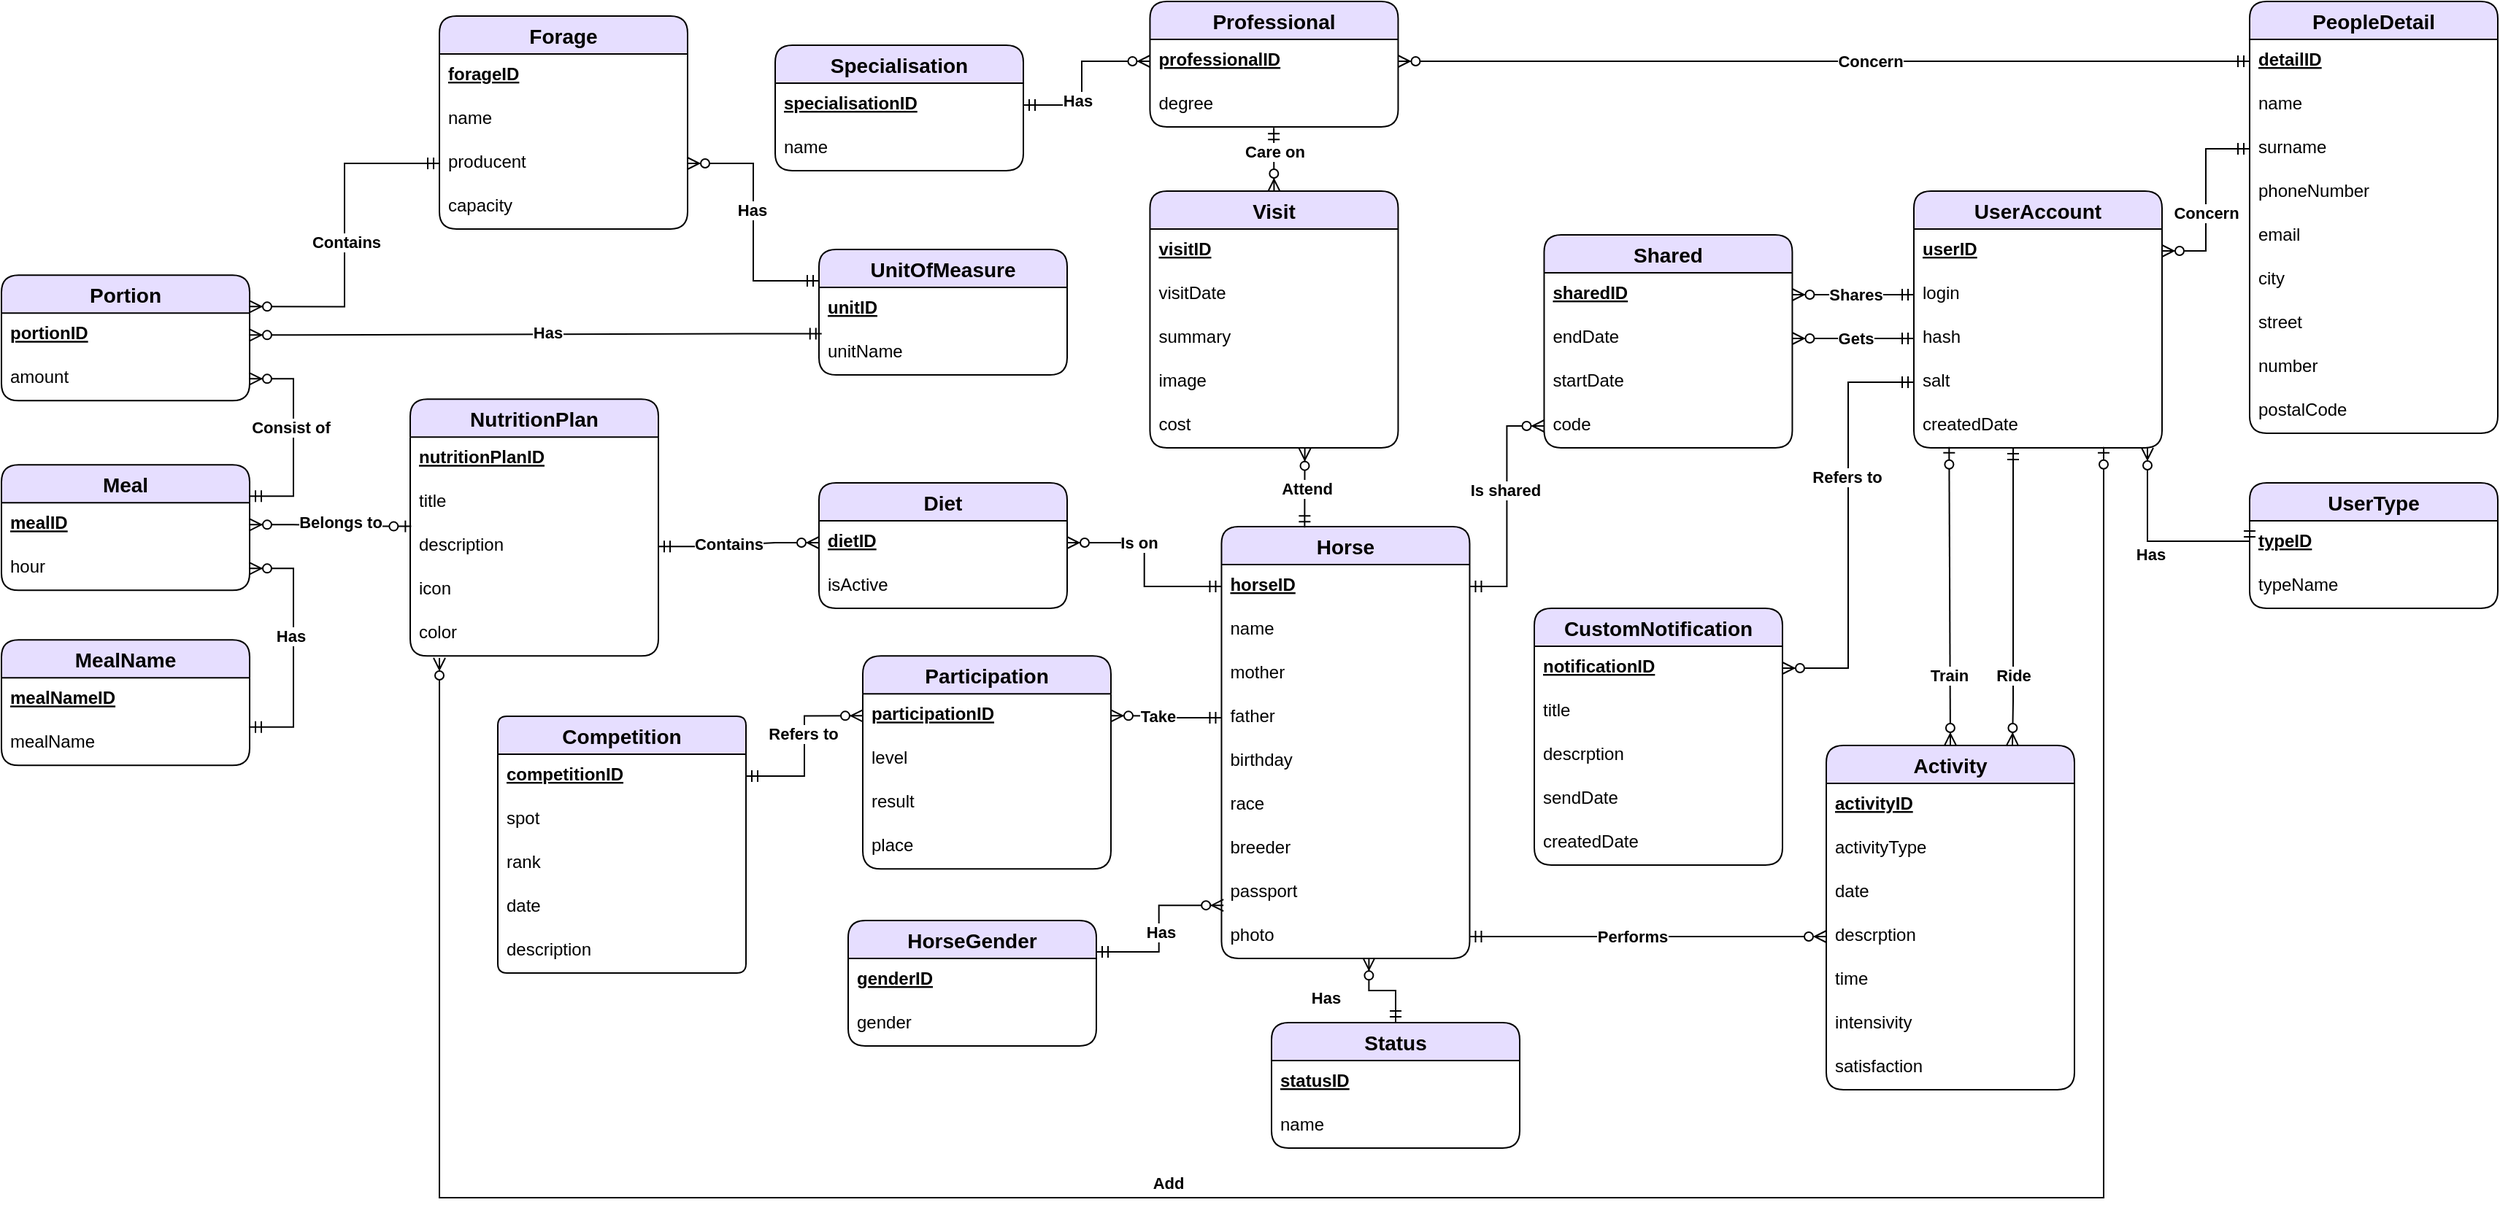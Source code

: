 <mxfile version="20.8.10" type="device"><diagram id="C5RBs43oDa-KdzZeNtuy" name="Page-1"><mxGraphModel dx="2554" dy="1010" grid="1" gridSize="10" guides="1" tooltips="1" connect="1" arrows="1" fold="1" page="1" pageScale="1" pageWidth="827" pageHeight="1169" math="0" shadow="0"><root><mxCell id="WIyWlLk6GJQsqaUBKTNV-0"/><mxCell id="WIyWlLk6GJQsqaUBKTNV-1" parent="WIyWlLk6GJQsqaUBKTNV-0"/><mxCell id="zDGwmxYphDSbmNR07ebY-3" value="Forage" style="swimlane;fontStyle=1;childLayout=stackLayout;horizontal=1;startSize=26;horizontalStack=0;resizeParent=1;resizeParentMax=0;resizeLast=0;collapsible=1;marginBottom=0;align=center;fontSize=14;rounded=1;shadow=0;fillColor=#E6DEFF;swimlaneFillColor=#FFFFFF;" parent="WIyWlLk6GJQsqaUBKTNV-1" vertex="1"><mxGeometry x="-250" y="30" width="170" height="146" as="geometry"/></mxCell><mxCell id="zDGwmxYphDSbmNR07ebY-4" value="forageID" style="text;strokeColor=none;fillColor=none;spacingLeft=4;spacingRight=4;overflow=hidden;rotatable=0;points=[[0,0.5],[1,0.5]];portConstraint=eastwest;fontSize=12;fontStyle=5" parent="zDGwmxYphDSbmNR07ebY-3" vertex="1"><mxGeometry y="26" width="170" height="30" as="geometry"/></mxCell><mxCell id="zDGwmxYphDSbmNR07ebY-5" value="name" style="text;strokeColor=none;fillColor=none;spacingLeft=4;spacingRight=4;overflow=hidden;rotatable=0;points=[[0,0.5],[1,0.5]];portConstraint=eastwest;fontSize=12;" parent="zDGwmxYphDSbmNR07ebY-3" vertex="1"><mxGeometry y="56" width="170" height="30" as="geometry"/></mxCell><mxCell id="zDGwmxYphDSbmNR07ebY-8" value="producent" style="text;strokeColor=none;fillColor=none;spacingLeft=4;spacingRight=4;overflow=hidden;rotatable=0;points=[[0,0.5],[1,0.5]];portConstraint=eastwest;fontSize=12;" parent="zDGwmxYphDSbmNR07ebY-3" vertex="1"><mxGeometry y="86" width="170" height="30" as="geometry"/></mxCell><mxCell id="zDGwmxYphDSbmNR07ebY-6" value="capacity" style="text;strokeColor=none;fillColor=none;spacingLeft=4;spacingRight=4;overflow=hidden;rotatable=0;points=[[0,0.5],[1,0.5]];portConstraint=eastwest;fontSize=12;" parent="zDGwmxYphDSbmNR07ebY-3" vertex="1"><mxGeometry y="116" width="170" height="30" as="geometry"/></mxCell><mxCell id="zDGwmxYphDSbmNR07ebY-9" value="UnitOfMeasure" style="swimlane;fontStyle=1;childLayout=stackLayout;horizontal=1;startSize=26;horizontalStack=0;resizeParent=1;resizeParentMax=0;resizeLast=0;collapsible=1;marginBottom=0;align=center;fontSize=14;rounded=1;shadow=0;fillColor=#E6DEFF;swimlaneFillColor=#FFFFFF;" parent="WIyWlLk6GJQsqaUBKTNV-1" vertex="1"><mxGeometry x="10" y="190" width="170" height="86" as="geometry"/></mxCell><mxCell id="zDGwmxYphDSbmNR07ebY-10" value="unitID" style="text;strokeColor=none;fillColor=none;spacingLeft=4;spacingRight=4;overflow=hidden;rotatable=0;points=[[0,0.5],[1,0.5]];portConstraint=eastwest;fontSize=12;fontStyle=5" parent="zDGwmxYphDSbmNR07ebY-9" vertex="1"><mxGeometry y="26" width="170" height="30" as="geometry"/></mxCell><mxCell id="zDGwmxYphDSbmNR07ebY-11" value="unitName" style="text;strokeColor=none;fillColor=none;spacingLeft=4;spacingRight=4;overflow=hidden;rotatable=0;points=[[0,0.5],[1,0.5]];portConstraint=eastwest;fontSize=12;" parent="zDGwmxYphDSbmNR07ebY-9" vertex="1"><mxGeometry y="56" width="170" height="30" as="geometry"/></mxCell><mxCell id="zDGwmxYphDSbmNR07ebY-15" value="Visit" style="swimlane;fontStyle=1;childLayout=stackLayout;horizontal=1;startSize=26;horizontalStack=0;resizeParent=1;resizeParentMax=0;resizeLast=0;collapsible=1;marginBottom=0;align=center;fontSize=14;rounded=1;shadow=0;fillColor=#E6DEFF;swimlaneFillColor=#FFFFFF;" parent="WIyWlLk6GJQsqaUBKTNV-1" vertex="1"><mxGeometry x="236.73" y="150.0" width="170" height="176" as="geometry"/></mxCell><mxCell id="zDGwmxYphDSbmNR07ebY-16" value="visitID" style="text;strokeColor=none;fillColor=none;spacingLeft=4;spacingRight=4;overflow=hidden;rotatable=0;points=[[0,0.5],[1,0.5]];portConstraint=eastwest;fontSize=12;fontStyle=5" parent="zDGwmxYphDSbmNR07ebY-15" vertex="1"><mxGeometry y="26" width="170" height="30" as="geometry"/></mxCell><mxCell id="zDGwmxYphDSbmNR07ebY-17" value="visitDate" style="text;strokeColor=none;fillColor=none;spacingLeft=4;spacingRight=4;overflow=hidden;rotatable=0;points=[[0,0.5],[1,0.5]];portConstraint=eastwest;fontSize=12;" parent="zDGwmxYphDSbmNR07ebY-15" vertex="1"><mxGeometry y="56" width="170" height="30" as="geometry"/></mxCell><mxCell id="zDGwmxYphDSbmNR07ebY-18" value="summary" style="text;strokeColor=none;fillColor=none;spacingLeft=4;spacingRight=4;overflow=hidden;rotatable=0;points=[[0,0.5],[1,0.5]];portConstraint=eastwest;fontSize=12;" parent="zDGwmxYphDSbmNR07ebY-15" vertex="1"><mxGeometry y="86" width="170" height="30" as="geometry"/></mxCell><mxCell id="zDGwmxYphDSbmNR07ebY-19" value="image" style="text;strokeColor=none;fillColor=none;spacingLeft=4;spacingRight=4;overflow=hidden;rotatable=0;points=[[0,0.5],[1,0.5]];portConstraint=eastwest;fontSize=12;" parent="zDGwmxYphDSbmNR07ebY-15" vertex="1"><mxGeometry y="116" width="170" height="30" as="geometry"/></mxCell><mxCell id="zDGwmxYphDSbmNR07ebY-20" value="cost" style="text;strokeColor=none;fillColor=none;spacingLeft=4;spacingRight=4;overflow=hidden;rotatable=0;points=[[0,0.5],[1,0.5]];portConstraint=eastwest;fontSize=12;" parent="zDGwmxYphDSbmNR07ebY-15" vertex="1"><mxGeometry y="146" width="170" height="30" as="geometry"/></mxCell><mxCell id="zDGwmxYphDSbmNR07ebY-21" value="Professional" style="swimlane;fontStyle=1;childLayout=stackLayout;horizontal=1;startSize=26;horizontalStack=0;resizeParent=1;resizeParentMax=0;resizeLast=0;collapsible=1;marginBottom=0;align=center;fontSize=14;rounded=1;shadow=0;fillColor=#E6DEFF;swimlaneFillColor=#FFFFFF;" parent="WIyWlLk6GJQsqaUBKTNV-1" vertex="1"><mxGeometry x="236.73" y="20" width="170" height="86" as="geometry"/></mxCell><mxCell id="zDGwmxYphDSbmNR07ebY-22" value="professionalID" style="text;strokeColor=none;fillColor=none;spacingLeft=4;spacingRight=4;overflow=hidden;rotatable=0;points=[[0,0.5],[1,0.5]];portConstraint=eastwest;fontSize=12;fontStyle=5" parent="zDGwmxYphDSbmNR07ebY-21" vertex="1"><mxGeometry y="26" width="170" height="30" as="geometry"/></mxCell><mxCell id="zDGwmxYphDSbmNR07ebY-23" value="degree" style="text;strokeColor=none;fillColor=none;spacingLeft=4;spacingRight=4;overflow=hidden;rotatable=0;points=[[0,0.5],[1,0.5]];portConstraint=eastwest;fontSize=12;" parent="zDGwmxYphDSbmNR07ebY-21" vertex="1"><mxGeometry y="56" width="170" height="30" as="geometry"/></mxCell><mxCell id="zDGwmxYphDSbmNR07ebY-27" value="Specialisation" style="swimlane;fontStyle=1;childLayout=stackLayout;horizontal=1;startSize=26;horizontalStack=0;resizeParent=1;resizeParentMax=0;resizeLast=0;collapsible=1;marginBottom=0;align=center;fontSize=14;rounded=1;shadow=0;fillColor=#E6DEFF;swimlaneFillColor=#FFFFFF;" parent="WIyWlLk6GJQsqaUBKTNV-1" vertex="1"><mxGeometry x="-20" y="50" width="170" height="86" as="geometry"/></mxCell><mxCell id="zDGwmxYphDSbmNR07ebY-28" value="specialisationID" style="text;strokeColor=none;fillColor=none;spacingLeft=4;spacingRight=4;overflow=hidden;rotatable=0;points=[[0,0.5],[1,0.5]];portConstraint=eastwest;fontSize=12;fontStyle=5" parent="zDGwmxYphDSbmNR07ebY-27" vertex="1"><mxGeometry y="26" width="170" height="30" as="geometry"/></mxCell><mxCell id="zDGwmxYphDSbmNR07ebY-29" value="name" style="text;strokeColor=none;fillColor=none;spacingLeft=4;spacingRight=4;overflow=hidden;rotatable=0;points=[[0,0.5],[1,0.5]];portConstraint=eastwest;fontSize=12;" parent="zDGwmxYphDSbmNR07ebY-27" vertex="1"><mxGeometry y="56" width="170" height="30" as="geometry"/></mxCell><mxCell id="zDGwmxYphDSbmNR07ebY-30" value="Shared" style="swimlane;fontStyle=1;childLayout=stackLayout;horizontal=1;startSize=26;horizontalStack=0;resizeParent=1;resizeParentMax=0;resizeLast=0;collapsible=1;marginBottom=0;align=center;fontSize=14;rounded=1;shadow=0;fillColor=#E6DEFF;swimlaneFillColor=#FFFFFF;" parent="WIyWlLk6GJQsqaUBKTNV-1" vertex="1"><mxGeometry x="506.73" y="180" width="170" height="146" as="geometry"/></mxCell><mxCell id="zDGwmxYphDSbmNR07ebY-31" value="sharedID" style="text;strokeColor=none;fillColor=none;spacingLeft=4;spacingRight=4;overflow=hidden;rotatable=0;points=[[0,0.5],[1,0.5]];portConstraint=eastwest;fontSize=12;fontStyle=5" parent="zDGwmxYphDSbmNR07ebY-30" vertex="1"><mxGeometry y="26" width="170" height="30" as="geometry"/></mxCell><mxCell id="zDGwmxYphDSbmNR07ebY-32" value="endDate" style="text;strokeColor=none;fillColor=none;spacingLeft=4;spacingRight=4;overflow=hidden;rotatable=0;points=[[0,0.5],[1,0.5]];portConstraint=eastwest;fontSize=12;" parent="zDGwmxYphDSbmNR07ebY-30" vertex="1"><mxGeometry y="56" width="170" height="30" as="geometry"/></mxCell><mxCell id="zDGwmxYphDSbmNR07ebY-33" value="startDate" style="text;strokeColor=none;fillColor=none;spacingLeft=4;spacingRight=4;overflow=hidden;rotatable=0;points=[[0,0.5],[1,0.5]];portConstraint=eastwest;fontSize=12;" parent="zDGwmxYphDSbmNR07ebY-30" vertex="1"><mxGeometry y="86" width="170" height="30" as="geometry"/></mxCell><mxCell id="zDGwmxYphDSbmNR07ebY-34" value="code" style="text;strokeColor=none;fillColor=none;spacingLeft=4;spacingRight=4;overflow=hidden;rotatable=0;points=[[0,0.5],[1,0.5]];portConstraint=eastwest;fontSize=12;" parent="zDGwmxYphDSbmNR07ebY-30" vertex="1"><mxGeometry y="116" width="170" height="30" as="geometry"/></mxCell><mxCell id="zDGwmxYphDSbmNR07ebY-36" value="PeopleDetail" style="swimlane;fontStyle=1;childLayout=stackLayout;horizontal=1;startSize=26;horizontalStack=0;resizeParent=1;resizeParentMax=0;resizeLast=0;collapsible=1;marginBottom=0;align=center;fontSize=14;rounded=1;shadow=0;fillColor=#E6DEFF;swimlaneFillColor=#FFFFFF;" parent="WIyWlLk6GJQsqaUBKTNV-1" vertex="1"><mxGeometry x="990.0" y="20" width="170" height="296" as="geometry"/></mxCell><mxCell id="zDGwmxYphDSbmNR07ebY-37" value="detailID" style="text;strokeColor=none;fillColor=none;spacingLeft=4;spacingRight=4;overflow=hidden;rotatable=0;points=[[0,0.5],[1,0.5]];portConstraint=eastwest;fontSize=12;fontStyle=5" parent="zDGwmxYphDSbmNR07ebY-36" vertex="1"><mxGeometry y="26" width="170" height="30" as="geometry"/></mxCell><mxCell id="zDGwmxYphDSbmNR07ebY-38" value="name" style="text;strokeColor=none;fillColor=none;spacingLeft=4;spacingRight=4;overflow=hidden;rotatable=0;points=[[0,0.5],[1,0.5]];portConstraint=eastwest;fontSize=12;" parent="zDGwmxYphDSbmNR07ebY-36" vertex="1"><mxGeometry y="56" width="170" height="30" as="geometry"/></mxCell><mxCell id="zDGwmxYphDSbmNR07ebY-39" value="surname" style="text;strokeColor=none;fillColor=none;spacingLeft=4;spacingRight=4;overflow=hidden;rotatable=0;points=[[0,0.5],[1,0.5]];portConstraint=eastwest;fontSize=12;" parent="zDGwmxYphDSbmNR07ebY-36" vertex="1"><mxGeometry y="86" width="170" height="30" as="geometry"/></mxCell><mxCell id="zDGwmxYphDSbmNR07ebY-40" value="phoneNumber" style="text;strokeColor=none;fillColor=none;spacingLeft=4;spacingRight=4;overflow=hidden;rotatable=0;points=[[0,0.5],[1,0.5]];portConstraint=eastwest;fontSize=12;" parent="zDGwmxYphDSbmNR07ebY-36" vertex="1"><mxGeometry y="116" width="170" height="30" as="geometry"/></mxCell><mxCell id="zDGwmxYphDSbmNR07ebY-42" value="email" style="text;strokeColor=none;fillColor=none;spacingLeft=4;spacingRight=4;overflow=hidden;rotatable=0;points=[[0,0.5],[1,0.5]];portConstraint=eastwest;fontSize=12;" parent="zDGwmxYphDSbmNR07ebY-36" vertex="1"><mxGeometry y="146" width="170" height="30" as="geometry"/></mxCell><mxCell id="zDGwmxYphDSbmNR07ebY-43" value="city" style="text;strokeColor=none;fillColor=none;spacingLeft=4;spacingRight=4;overflow=hidden;rotatable=0;points=[[0,0.5],[1,0.5]];portConstraint=eastwest;fontSize=12;" parent="zDGwmxYphDSbmNR07ebY-36" vertex="1"><mxGeometry y="176" width="170" height="30" as="geometry"/></mxCell><mxCell id="zDGwmxYphDSbmNR07ebY-41" value="street" style="text;strokeColor=none;fillColor=none;spacingLeft=4;spacingRight=4;overflow=hidden;rotatable=0;points=[[0,0.5],[1,0.5]];portConstraint=eastwest;fontSize=12;" parent="zDGwmxYphDSbmNR07ebY-36" vertex="1"><mxGeometry y="206" width="170" height="30" as="geometry"/></mxCell><mxCell id="zDGwmxYphDSbmNR07ebY-44" value="number" style="text;strokeColor=none;fillColor=none;spacingLeft=4;spacingRight=4;overflow=hidden;rotatable=0;points=[[0,0.5],[1,0.5]];portConstraint=eastwest;fontSize=12;" parent="zDGwmxYphDSbmNR07ebY-36" vertex="1"><mxGeometry y="236" width="170" height="30" as="geometry"/></mxCell><mxCell id="zDGwmxYphDSbmNR07ebY-45" value="postalCode" style="text;strokeColor=none;fillColor=none;spacingLeft=4;spacingRight=4;overflow=hidden;rotatable=0;points=[[0,0.5],[1,0.5]];portConstraint=eastwest;fontSize=12;" parent="zDGwmxYphDSbmNR07ebY-36" vertex="1"><mxGeometry y="266" width="170" height="30" as="geometry"/></mxCell><mxCell id="zDGwmxYphDSbmNR07ebY-46" value="UserType" style="swimlane;fontStyle=1;childLayout=stackLayout;horizontal=1;startSize=26;horizontalStack=0;resizeParent=1;resizeParentMax=0;resizeLast=0;collapsible=1;marginBottom=0;align=center;fontSize=14;rounded=1;shadow=0;fillColor=#E6DEFF;swimlaneFillColor=#FFFFFF;" parent="WIyWlLk6GJQsqaUBKTNV-1" vertex="1"><mxGeometry x="990.0" y="350" width="170" height="86" as="geometry"/></mxCell><mxCell id="zDGwmxYphDSbmNR07ebY-47" value="typeID" style="text;strokeColor=none;fillColor=none;spacingLeft=4;spacingRight=4;overflow=hidden;rotatable=0;points=[[0,0.5],[1,0.5]];portConstraint=eastwest;fontSize=12;fontStyle=5" parent="zDGwmxYphDSbmNR07ebY-46" vertex="1"><mxGeometry y="26" width="170" height="30" as="geometry"/></mxCell><mxCell id="zDGwmxYphDSbmNR07ebY-48" value="typeName" style="text;strokeColor=none;fillColor=none;spacingLeft=4;spacingRight=4;overflow=hidden;rotatable=0;points=[[0,0.5],[1,0.5]];portConstraint=eastwest;fontSize=12;" parent="zDGwmxYphDSbmNR07ebY-46" vertex="1"><mxGeometry y="56" width="170" height="30" as="geometry"/></mxCell><mxCell id="zDGwmxYphDSbmNR07ebY-49" value="UserAccount" style="swimlane;fontStyle=1;childLayout=stackLayout;horizontal=1;startSize=26;horizontalStack=0;resizeParent=1;resizeParentMax=0;resizeLast=0;collapsible=1;marginBottom=0;align=center;fontSize=14;rounded=1;shadow=0;fillColor=#E6DEFF;swimlaneFillColor=#FFFFFF;" parent="WIyWlLk6GJQsqaUBKTNV-1" vertex="1"><mxGeometry x="760.0" y="150" width="170" height="176" as="geometry"/></mxCell><mxCell id="zDGwmxYphDSbmNR07ebY-50" value="userID" style="text;strokeColor=none;fillColor=none;spacingLeft=4;spacingRight=4;overflow=hidden;rotatable=0;points=[[0,0.5],[1,0.5]];portConstraint=eastwest;fontSize=12;fontStyle=5" parent="zDGwmxYphDSbmNR07ebY-49" vertex="1"><mxGeometry y="26" width="170" height="30" as="geometry"/></mxCell><mxCell id="zDGwmxYphDSbmNR07ebY-51" value="login" style="text;strokeColor=none;fillColor=none;spacingLeft=4;spacingRight=4;overflow=hidden;rotatable=0;points=[[0,0.5],[1,0.5]];portConstraint=eastwest;fontSize=12;" parent="zDGwmxYphDSbmNR07ebY-49" vertex="1"><mxGeometry y="56" width="170" height="30" as="geometry"/></mxCell><mxCell id="zDGwmxYphDSbmNR07ebY-52" value="hash" style="text;strokeColor=none;fillColor=none;spacingLeft=4;spacingRight=4;overflow=hidden;rotatable=0;points=[[0,0.5],[1,0.5]];portConstraint=eastwest;fontSize=12;" parent="zDGwmxYphDSbmNR07ebY-49" vertex="1"><mxGeometry y="86" width="170" height="30" as="geometry"/></mxCell><mxCell id="zDGwmxYphDSbmNR07ebY-53" value="salt" style="text;strokeColor=none;fillColor=none;spacingLeft=4;spacingRight=4;overflow=hidden;rotatable=0;points=[[0,0.5],[1,0.5]];portConstraint=eastwest;fontSize=12;" parent="zDGwmxYphDSbmNR07ebY-49" vertex="1"><mxGeometry y="116" width="170" height="30" as="geometry"/></mxCell><mxCell id="zDGwmxYphDSbmNR07ebY-54" value="createdDate" style="text;strokeColor=none;fillColor=none;spacingLeft=4;spacingRight=4;overflow=hidden;rotatable=0;points=[[0,0.5],[1,0.5]];portConstraint=eastwest;fontSize=12;" parent="zDGwmxYphDSbmNR07ebY-49" vertex="1"><mxGeometry y="146" width="170" height="30" as="geometry"/></mxCell><mxCell id="zDGwmxYphDSbmNR07ebY-55" value="Horse" style="swimlane;fontStyle=1;childLayout=stackLayout;horizontal=1;startSize=26;horizontalStack=0;resizeParent=1;resizeParentMax=0;resizeLast=0;collapsible=1;marginBottom=0;align=center;fontSize=14;rounded=1;shadow=0;fillColor=#E6DEFF;swimlaneFillColor=#FFFFFF;" parent="WIyWlLk6GJQsqaUBKTNV-1" vertex="1"><mxGeometry x="285.73" y="380" width="170" height="296" as="geometry"/></mxCell><mxCell id="zDGwmxYphDSbmNR07ebY-56" value="horseID" style="text;strokeColor=none;fillColor=none;spacingLeft=4;spacingRight=4;overflow=hidden;rotatable=0;points=[[0,0.5],[1,0.5]];portConstraint=eastwest;fontSize=12;fontStyle=5" parent="zDGwmxYphDSbmNR07ebY-55" vertex="1"><mxGeometry y="26" width="170" height="30" as="geometry"/></mxCell><mxCell id="zDGwmxYphDSbmNR07ebY-57" value="name" style="text;strokeColor=none;fillColor=none;spacingLeft=4;spacingRight=4;overflow=hidden;rotatable=0;points=[[0,0.5],[1,0.5]];portConstraint=eastwest;fontSize=12;" parent="zDGwmxYphDSbmNR07ebY-55" vertex="1"><mxGeometry y="56" width="170" height="30" as="geometry"/></mxCell><mxCell id="zDGwmxYphDSbmNR07ebY-58" value="mother" style="text;strokeColor=none;fillColor=none;spacingLeft=4;spacingRight=4;overflow=hidden;rotatable=0;points=[[0,0.5],[1,0.5]];portConstraint=eastwest;fontSize=12;" parent="zDGwmxYphDSbmNR07ebY-55" vertex="1"><mxGeometry y="86" width="170" height="30" as="geometry"/></mxCell><mxCell id="zDGwmxYphDSbmNR07ebY-59" value="father" style="text;strokeColor=none;fillColor=none;spacingLeft=4;spacingRight=4;overflow=hidden;rotatable=0;points=[[0,0.5],[1,0.5]];portConstraint=eastwest;fontSize=12;" parent="zDGwmxYphDSbmNR07ebY-55" vertex="1"><mxGeometry y="116" width="170" height="30" as="geometry"/></mxCell><mxCell id="zDGwmxYphDSbmNR07ebY-60" value="birthday" style="text;strokeColor=none;fillColor=none;spacingLeft=4;spacingRight=4;overflow=hidden;rotatable=0;points=[[0,0.5],[1,0.5]];portConstraint=eastwest;fontSize=12;" parent="zDGwmxYphDSbmNR07ebY-55" vertex="1"><mxGeometry y="146" width="170" height="30" as="geometry"/></mxCell><mxCell id="zDGwmxYphDSbmNR07ebY-61" value="race" style="text;strokeColor=none;fillColor=none;spacingLeft=4;spacingRight=4;overflow=hidden;rotatable=0;points=[[0,0.5],[1,0.5]];portConstraint=eastwest;fontSize=12;" parent="zDGwmxYphDSbmNR07ebY-55" vertex="1"><mxGeometry y="176" width="170" height="30" as="geometry"/></mxCell><mxCell id="zDGwmxYphDSbmNR07ebY-63" value="breeder" style="text;strokeColor=none;fillColor=none;spacingLeft=4;spacingRight=4;overflow=hidden;rotatable=0;points=[[0,0.5],[1,0.5]];portConstraint=eastwest;fontSize=12;" parent="zDGwmxYphDSbmNR07ebY-55" vertex="1"><mxGeometry y="206" width="170" height="30" as="geometry"/></mxCell><mxCell id="zDGwmxYphDSbmNR07ebY-62" value="passport" style="text;strokeColor=none;fillColor=none;spacingLeft=4;spacingRight=4;overflow=hidden;rotatable=0;points=[[0,0.5],[1,0.5]];portConstraint=eastwest;fontSize=12;" parent="zDGwmxYphDSbmNR07ebY-55" vertex="1"><mxGeometry y="236" width="170" height="30" as="geometry"/></mxCell><mxCell id="zDGwmxYphDSbmNR07ebY-64" value="photo" style="text;strokeColor=none;fillColor=none;spacingLeft=4;spacingRight=4;overflow=hidden;rotatable=0;points=[[0,0.5],[1,0.5]];portConstraint=eastwest;fontSize=12;" parent="zDGwmxYphDSbmNR07ebY-55" vertex="1"><mxGeometry y="266" width="170" height="30" as="geometry"/></mxCell><mxCell id="zDGwmxYphDSbmNR07ebY-65" value="Activity" style="swimlane;fontStyle=1;childLayout=stackLayout;horizontal=1;startSize=26;horizontalStack=0;resizeParent=1;resizeParentMax=0;resizeLast=0;collapsible=1;marginBottom=0;align=center;fontSize=14;rounded=1;shadow=0;fillColor=#E6DEFF;swimlaneFillColor=#FFFFFF;" parent="WIyWlLk6GJQsqaUBKTNV-1" vertex="1"><mxGeometry x="700.0" y="530" width="170" height="236" as="geometry"/></mxCell><mxCell id="zDGwmxYphDSbmNR07ebY-66" value="activityID" style="text;strokeColor=none;fillColor=none;spacingLeft=4;spacingRight=4;overflow=hidden;rotatable=0;points=[[0,0.5],[1,0.5]];portConstraint=eastwest;fontSize=12;fontStyle=5" parent="zDGwmxYphDSbmNR07ebY-65" vertex="1"><mxGeometry y="26" width="170" height="30" as="geometry"/></mxCell><mxCell id="zDGwmxYphDSbmNR07ebY-67" value="activityType" style="text;strokeColor=none;fillColor=none;spacingLeft=4;spacingRight=4;overflow=hidden;rotatable=0;points=[[0,0.5],[1,0.5]];portConstraint=eastwest;fontSize=12;" parent="zDGwmxYphDSbmNR07ebY-65" vertex="1"><mxGeometry y="56" width="170" height="30" as="geometry"/></mxCell><mxCell id="zDGwmxYphDSbmNR07ebY-68" value="date" style="text;strokeColor=none;fillColor=none;spacingLeft=4;spacingRight=4;overflow=hidden;rotatable=0;points=[[0,0.5],[1,0.5]];portConstraint=eastwest;fontSize=12;" parent="zDGwmxYphDSbmNR07ebY-65" vertex="1"><mxGeometry y="86" width="170" height="30" as="geometry"/></mxCell><mxCell id="zDGwmxYphDSbmNR07ebY-69" value="descrption" style="text;strokeColor=none;fillColor=none;spacingLeft=4;spacingRight=4;overflow=hidden;rotatable=0;points=[[0,0.5],[1,0.5]];portConstraint=eastwest;fontSize=12;" parent="zDGwmxYphDSbmNR07ebY-65" vertex="1"><mxGeometry y="116" width="170" height="30" as="geometry"/></mxCell><mxCell id="zDGwmxYphDSbmNR07ebY-70" value="time" style="text;strokeColor=none;fillColor=none;spacingLeft=4;spacingRight=4;overflow=hidden;rotatable=0;points=[[0,0.5],[1,0.5]];portConstraint=eastwest;fontSize=12;" parent="zDGwmxYphDSbmNR07ebY-65" vertex="1"><mxGeometry y="146" width="170" height="30" as="geometry"/></mxCell><mxCell id="zDGwmxYphDSbmNR07ebY-71" value="intensivity" style="text;strokeColor=none;fillColor=none;spacingLeft=4;spacingRight=4;overflow=hidden;rotatable=0;points=[[0,0.5],[1,0.5]];portConstraint=eastwest;fontSize=12;" parent="zDGwmxYphDSbmNR07ebY-65" vertex="1"><mxGeometry y="176" width="170" height="30" as="geometry"/></mxCell><mxCell id="zDGwmxYphDSbmNR07ebY-72" value="satisfaction" style="text;strokeColor=none;fillColor=none;spacingLeft=4;spacingRight=4;overflow=hidden;rotatable=0;points=[[0,0.5],[1,0.5]];portConstraint=eastwest;fontSize=12;" parent="zDGwmxYphDSbmNR07ebY-65" vertex="1"><mxGeometry y="206" width="170" height="30" as="geometry"/></mxCell><mxCell id="zDGwmxYphDSbmNR07ebY-75" value="CustomNotification" style="swimlane;fontStyle=1;childLayout=stackLayout;horizontal=1;startSize=26;horizontalStack=0;resizeParent=1;resizeParentMax=0;resizeLast=0;collapsible=1;marginBottom=0;align=center;fontSize=14;rounded=1;shadow=0;fillColor=#E6DEFF;swimlaneFillColor=#FFFFFF;" parent="WIyWlLk6GJQsqaUBKTNV-1" vertex="1"><mxGeometry x="500.0" y="436" width="170" height="176" as="geometry"/></mxCell><mxCell id="zDGwmxYphDSbmNR07ebY-76" value="notificationID" style="text;strokeColor=none;fillColor=none;spacingLeft=4;spacingRight=4;overflow=hidden;rotatable=0;points=[[0,0.5],[1,0.5]];portConstraint=eastwest;fontSize=12;fontStyle=5" parent="zDGwmxYphDSbmNR07ebY-75" vertex="1"><mxGeometry y="26" width="170" height="30" as="geometry"/></mxCell><mxCell id="zDGwmxYphDSbmNR07ebY-77" value="title" style="text;strokeColor=none;fillColor=none;spacingLeft=4;spacingRight=4;overflow=hidden;rotatable=0;points=[[0,0.5],[1,0.5]];portConstraint=eastwest;fontSize=12;" parent="zDGwmxYphDSbmNR07ebY-75" vertex="1"><mxGeometry y="56" width="170" height="30" as="geometry"/></mxCell><mxCell id="zDGwmxYphDSbmNR07ebY-79" value="descrption" style="text;strokeColor=none;fillColor=none;spacingLeft=4;spacingRight=4;overflow=hidden;rotatable=0;points=[[0,0.5],[1,0.5]];portConstraint=eastwest;fontSize=12;" parent="zDGwmxYphDSbmNR07ebY-75" vertex="1"><mxGeometry y="86" width="170" height="30" as="geometry"/></mxCell><mxCell id="zDGwmxYphDSbmNR07ebY-78" value="sendDate" style="text;strokeColor=none;fillColor=none;spacingLeft=4;spacingRight=4;overflow=hidden;rotatable=0;points=[[0,0.5],[1,0.5]];portConstraint=eastwest;fontSize=12;" parent="zDGwmxYphDSbmNR07ebY-75" vertex="1"><mxGeometry y="116" width="170" height="30" as="geometry"/></mxCell><mxCell id="zDGwmxYphDSbmNR07ebY-80" value="createdDate" style="text;strokeColor=none;fillColor=none;spacingLeft=4;spacingRight=4;overflow=hidden;rotatable=0;points=[[0,0.5],[1,0.5]];portConstraint=eastwest;fontSize=12;" parent="zDGwmxYphDSbmNR07ebY-75" vertex="1"><mxGeometry y="146" width="170" height="30" as="geometry"/></mxCell><mxCell id="zDGwmxYphDSbmNR07ebY-83" value="Status" style="swimlane;fontStyle=1;childLayout=stackLayout;horizontal=1;startSize=26;horizontalStack=0;resizeParent=1;resizeParentMax=0;resizeLast=0;collapsible=1;marginBottom=0;align=center;fontSize=14;rounded=1;shadow=0;fillColor=#E6DEFF;swimlaneFillColor=#FFFFFF;" parent="WIyWlLk6GJQsqaUBKTNV-1" vertex="1"><mxGeometry x="320" y="720" width="170" height="86" as="geometry"/></mxCell><mxCell id="zDGwmxYphDSbmNR07ebY-84" value="statusID" style="text;strokeColor=none;fillColor=none;spacingLeft=4;spacingRight=4;overflow=hidden;rotatable=0;points=[[0,0.5],[1,0.5]];portConstraint=eastwest;fontSize=12;fontStyle=5" parent="zDGwmxYphDSbmNR07ebY-83" vertex="1"><mxGeometry y="26" width="170" height="30" as="geometry"/></mxCell><mxCell id="zDGwmxYphDSbmNR07ebY-85" value="name" style="text;strokeColor=none;fillColor=none;spacingLeft=4;spacingRight=4;overflow=hidden;rotatable=0;points=[[0,0.5],[1,0.5]];portConstraint=eastwest;fontSize=12;" parent="zDGwmxYphDSbmNR07ebY-83" vertex="1"><mxGeometry y="56" width="170" height="30" as="geometry"/></mxCell><mxCell id="zDGwmxYphDSbmNR07ebY-86" value="HorseGender" style="swimlane;fontStyle=1;childLayout=stackLayout;horizontal=1;startSize=26;horizontalStack=0;resizeParent=1;resizeParentMax=0;resizeLast=0;collapsible=1;marginBottom=0;align=center;fontSize=14;rounded=1;shadow=0;fillColor=#E6DEFF;swimlaneFillColor=#FFFFFF;" parent="WIyWlLk6GJQsqaUBKTNV-1" vertex="1"><mxGeometry x="30" y="650" width="170" height="86" as="geometry"/></mxCell><mxCell id="zDGwmxYphDSbmNR07ebY-87" value="genderID" style="text;strokeColor=none;fillColor=none;spacingLeft=4;spacingRight=4;overflow=hidden;rotatable=0;points=[[0,0.5],[1,0.5]];portConstraint=eastwest;fontSize=12;fontStyle=5" parent="zDGwmxYphDSbmNR07ebY-86" vertex="1"><mxGeometry y="26" width="170" height="30" as="geometry"/></mxCell><mxCell id="zDGwmxYphDSbmNR07ebY-88" value="gender" style="text;strokeColor=none;fillColor=none;spacingLeft=4;spacingRight=4;overflow=hidden;rotatable=0;points=[[0,0.5],[1,0.5]];portConstraint=eastwest;fontSize=12;" parent="zDGwmxYphDSbmNR07ebY-86" vertex="1"><mxGeometry y="56" width="170" height="30" as="geometry"/></mxCell><mxCell id="zDGwmxYphDSbmNR07ebY-89" value="Competition" style="swimlane;fontStyle=1;childLayout=stackLayout;horizontal=1;startSize=26;horizontalStack=0;resizeParent=1;resizeParentMax=0;resizeLast=0;collapsible=1;marginBottom=0;align=center;fontSize=14;rounded=1;shadow=0;fillColor=#E6DEFF;swimlaneFillColor=#FFFFFF;arcSize=8;" parent="WIyWlLk6GJQsqaUBKTNV-1" vertex="1"><mxGeometry x="-210" y="510" width="170" height="176" as="geometry"/></mxCell><mxCell id="zDGwmxYphDSbmNR07ebY-90" value="competitionID" style="text;strokeColor=none;fillColor=none;spacingLeft=4;spacingRight=4;overflow=hidden;rotatable=0;points=[[0,0.5],[1,0.5]];portConstraint=eastwest;fontSize=12;fontStyle=5" parent="zDGwmxYphDSbmNR07ebY-89" vertex="1"><mxGeometry y="26" width="170" height="30" as="geometry"/></mxCell><mxCell id="zDGwmxYphDSbmNR07ebY-91" value="spot" style="text;strokeColor=none;fillColor=none;spacingLeft=4;spacingRight=4;overflow=hidden;rotatable=0;points=[[0,0.5],[1,0.5]];portConstraint=eastwest;fontSize=12;" parent="zDGwmxYphDSbmNR07ebY-89" vertex="1"><mxGeometry y="56" width="170" height="30" as="geometry"/></mxCell><mxCell id="zDGwmxYphDSbmNR07ebY-92" value="rank" style="text;strokeColor=none;fillColor=none;spacingLeft=4;spacingRight=4;overflow=hidden;rotatable=0;points=[[0,0.5],[1,0.5]];portConstraint=eastwest;fontSize=12;" parent="zDGwmxYphDSbmNR07ebY-89" vertex="1"><mxGeometry y="86" width="170" height="30" as="geometry"/></mxCell><mxCell id="zDGwmxYphDSbmNR07ebY-93" value="date" style="text;strokeColor=none;fillColor=none;spacingLeft=4;spacingRight=4;overflow=hidden;rotatable=0;points=[[0,0.5],[1,0.5]];portConstraint=eastwest;fontSize=12;" parent="zDGwmxYphDSbmNR07ebY-89" vertex="1"><mxGeometry y="116" width="170" height="30" as="geometry"/></mxCell><mxCell id="zDGwmxYphDSbmNR07ebY-94" value="description&#10;" style="text;strokeColor=none;fillColor=none;spacingLeft=4;spacingRight=4;overflow=hidden;rotatable=0;points=[[0,0.5],[1,0.5]];portConstraint=eastwest;fontSize=12;" parent="zDGwmxYphDSbmNR07ebY-89" vertex="1"><mxGeometry y="146" width="170" height="30" as="geometry"/></mxCell><mxCell id="zDGwmxYphDSbmNR07ebY-101" value="Participation" style="swimlane;fontStyle=1;childLayout=stackLayout;horizontal=1;startSize=26;horizontalStack=0;resizeParent=1;resizeParentMax=0;resizeLast=0;collapsible=1;marginBottom=0;align=center;fontSize=14;rounded=1;shadow=0;fillColor=#E6DEFF;swimlaneFillColor=#FFFFFF;arcSize=16;" parent="WIyWlLk6GJQsqaUBKTNV-1" vertex="1"><mxGeometry x="40" y="468.67" width="170" height="146" as="geometry"/></mxCell><mxCell id="zDGwmxYphDSbmNR07ebY-102" value="participationID&#10;" style="text;strokeColor=none;fillColor=none;spacingLeft=4;spacingRight=4;overflow=hidden;rotatable=0;points=[[0,0.5],[1,0.5]];portConstraint=eastwest;fontSize=12;fontStyle=5;rounded=1;" parent="zDGwmxYphDSbmNR07ebY-101" vertex="1"><mxGeometry y="26" width="170" height="30" as="geometry"/></mxCell><mxCell id="zDGwmxYphDSbmNR07ebY-103" value="level" style="text;strokeColor=none;fillColor=none;spacingLeft=4;spacingRight=4;overflow=hidden;rotatable=0;points=[[0,0.5],[1,0.5]];portConstraint=eastwest;fontSize=12;" parent="zDGwmxYphDSbmNR07ebY-101" vertex="1"><mxGeometry y="56" width="170" height="30" as="geometry"/></mxCell><mxCell id="zDGwmxYphDSbmNR07ebY-104" value="result" style="text;strokeColor=none;fillColor=none;spacingLeft=4;spacingRight=4;overflow=hidden;rotatable=0;points=[[0,0.5],[1,0.5]];portConstraint=eastwest;fontSize=12;" parent="zDGwmxYphDSbmNR07ebY-101" vertex="1"><mxGeometry y="86" width="170" height="30" as="geometry"/></mxCell><mxCell id="zDGwmxYphDSbmNR07ebY-105" value="place" style="text;strokeColor=none;fillColor=none;spacingLeft=4;spacingRight=4;overflow=hidden;rotatable=0;points=[[0,0.5],[1,0.5]];portConstraint=eastwest;fontSize=12;" parent="zDGwmxYphDSbmNR07ebY-101" vertex="1"><mxGeometry y="116" width="170" height="30" as="geometry"/></mxCell><mxCell id="zDGwmxYphDSbmNR07ebY-107" value="NutritionPlan" style="swimlane;fontStyle=1;childLayout=stackLayout;horizontal=1;startSize=26;horizontalStack=0;resizeParent=1;resizeParentMax=0;resizeLast=0;collapsible=1;marginBottom=0;align=center;fontSize=14;rounded=1;shadow=0;fillColor=#E6DEFF;swimlaneFillColor=#FFFFFF;" parent="WIyWlLk6GJQsqaUBKTNV-1" vertex="1"><mxGeometry x="-270" y="292.67" width="170" height="176" as="geometry"/></mxCell><mxCell id="zDGwmxYphDSbmNR07ebY-108" value="nutritionPlanID" style="text;strokeColor=none;fillColor=none;spacingLeft=4;spacingRight=4;overflow=hidden;rotatable=0;points=[[0,0.5],[1,0.5]];portConstraint=eastwest;fontSize=12;fontStyle=5" parent="zDGwmxYphDSbmNR07ebY-107" vertex="1"><mxGeometry y="26" width="170" height="30" as="geometry"/></mxCell><mxCell id="zDGwmxYphDSbmNR07ebY-109" value="title" style="text;strokeColor=none;fillColor=none;spacingLeft=4;spacingRight=4;overflow=hidden;rotatable=0;points=[[0,0.5],[1,0.5]];portConstraint=eastwest;fontSize=12;" parent="zDGwmxYphDSbmNR07ebY-107" vertex="1"><mxGeometry y="56" width="170" height="30" as="geometry"/></mxCell><mxCell id="zDGwmxYphDSbmNR07ebY-110" value="description" style="text;strokeColor=none;fillColor=none;spacingLeft=4;spacingRight=4;overflow=hidden;rotatable=0;points=[[0,0.5],[1,0.5]];portConstraint=eastwest;fontSize=12;" parent="zDGwmxYphDSbmNR07ebY-107" vertex="1"><mxGeometry y="86" width="170" height="30" as="geometry"/></mxCell><mxCell id="zDGwmxYphDSbmNR07ebY-111" value="icon" style="text;strokeColor=none;fillColor=none;spacingLeft=4;spacingRight=4;overflow=hidden;rotatable=0;points=[[0,0.5],[1,0.5]];portConstraint=eastwest;fontSize=12;" parent="zDGwmxYphDSbmNR07ebY-107" vertex="1"><mxGeometry y="116" width="170" height="30" as="geometry"/></mxCell><mxCell id="zDGwmxYphDSbmNR07ebY-112" value="color" style="text;strokeColor=none;fillColor=none;spacingLeft=4;spacingRight=4;overflow=hidden;rotatable=0;points=[[0,0.5],[1,0.5]];portConstraint=eastwest;fontSize=12;" parent="zDGwmxYphDSbmNR07ebY-107" vertex="1"><mxGeometry y="146" width="170" height="30" as="geometry"/></mxCell><mxCell id="zDGwmxYphDSbmNR07ebY-113" value="Portion" style="swimlane;fontStyle=1;childLayout=stackLayout;horizontal=1;startSize=26;horizontalStack=0;resizeParent=1;resizeParentMax=0;resizeLast=0;collapsible=1;marginBottom=0;align=center;fontSize=14;rounded=1;shadow=0;fillColor=#E6DEFF;swimlaneFillColor=#FFFFFF;" parent="WIyWlLk6GJQsqaUBKTNV-1" vertex="1"><mxGeometry x="-550" y="207.67" width="170" height="86" as="geometry"/></mxCell><mxCell id="zDGwmxYphDSbmNR07ebY-114" value="portionID" style="text;strokeColor=none;fillColor=none;spacingLeft=4;spacingRight=4;overflow=hidden;rotatable=0;points=[[0,0.5],[1,0.5]];portConstraint=eastwest;fontSize=12;fontStyle=5" parent="zDGwmxYphDSbmNR07ebY-113" vertex="1"><mxGeometry y="26" width="170" height="30" as="geometry"/></mxCell><mxCell id="zDGwmxYphDSbmNR07ebY-115" value="amount" style="text;strokeColor=none;fillColor=none;spacingLeft=4;spacingRight=4;overflow=hidden;rotatable=0;points=[[0,0.5],[1,0.5]];portConstraint=eastwest;fontSize=12;" parent="zDGwmxYphDSbmNR07ebY-113" vertex="1"><mxGeometry y="56" width="170" height="30" as="geometry"/></mxCell><mxCell id="zDGwmxYphDSbmNR07ebY-119" value="MealName" style="swimlane;fontStyle=1;childLayout=stackLayout;horizontal=1;startSize=26;horizontalStack=0;resizeParent=1;resizeParentMax=0;resizeLast=0;collapsible=1;marginBottom=0;align=center;fontSize=14;rounded=1;shadow=0;fillColor=#E6DEFF;swimlaneFillColor=#FFFFFF;" parent="WIyWlLk6GJQsqaUBKTNV-1" vertex="1"><mxGeometry x="-550" y="457.67" width="170" height="86" as="geometry"/></mxCell><mxCell id="zDGwmxYphDSbmNR07ebY-120" value="mealNameID" style="text;strokeColor=none;fillColor=none;spacingLeft=4;spacingRight=4;overflow=hidden;rotatable=0;points=[[0,0.5],[1,0.5]];portConstraint=eastwest;fontSize=12;fontStyle=5" parent="zDGwmxYphDSbmNR07ebY-119" vertex="1"><mxGeometry y="26" width="170" height="30" as="geometry"/></mxCell><mxCell id="zDGwmxYphDSbmNR07ebY-121" value="mealName" style="text;strokeColor=none;fillColor=none;spacingLeft=4;spacingRight=4;overflow=hidden;rotatable=0;points=[[0,0.5],[1,0.5]];portConstraint=eastwest;fontSize=12;" parent="zDGwmxYphDSbmNR07ebY-119" vertex="1"><mxGeometry y="56" width="170" height="30" as="geometry"/></mxCell><mxCell id="zDGwmxYphDSbmNR07ebY-122" value="Meal" style="swimlane;fontStyle=1;childLayout=stackLayout;horizontal=1;startSize=26;horizontalStack=0;resizeParent=1;resizeParentMax=0;resizeLast=0;collapsible=1;marginBottom=0;align=center;fontSize=14;rounded=1;shadow=0;fillColor=#E6DEFF;swimlaneFillColor=#FFFFFF;" parent="WIyWlLk6GJQsqaUBKTNV-1" vertex="1"><mxGeometry x="-550" y="337.67" width="170" height="86" as="geometry"/></mxCell><mxCell id="zDGwmxYphDSbmNR07ebY-123" value="mealID" style="text;strokeColor=none;fillColor=none;spacingLeft=4;spacingRight=4;overflow=hidden;rotatable=0;points=[[0,0.5],[1,0.5]];portConstraint=eastwest;fontSize=12;fontStyle=5" parent="zDGwmxYphDSbmNR07ebY-122" vertex="1"><mxGeometry y="26" width="170" height="30" as="geometry"/></mxCell><mxCell id="zDGwmxYphDSbmNR07ebY-124" value="hour" style="text;strokeColor=none;fillColor=none;spacingLeft=4;spacingRight=4;overflow=hidden;rotatable=0;points=[[0,0.5],[1,0.5]];portConstraint=eastwest;fontSize=12;" parent="zDGwmxYphDSbmNR07ebY-122" vertex="1"><mxGeometry y="56" width="170" height="30" as="geometry"/></mxCell><mxCell id="zDGwmxYphDSbmNR07ebY-128" value="" style="edgeStyle=entityRelationEdgeStyle;fontSize=12;html=1;endArrow=ERzeroToMany;startArrow=ERzeroToOne;rounded=0;entryX=1;entryY=0.5;entryDx=0;entryDy=0;exitX=0.004;exitY=0.038;exitDx=0;exitDy=0;exitPerimeter=0;" parent="WIyWlLk6GJQsqaUBKTNV-1" source="zDGwmxYphDSbmNR07ebY-110" target="zDGwmxYphDSbmNR07ebY-123" edge="1"><mxGeometry width="100" height="100" relative="1" as="geometry"><mxPoint x="-120" y="-100" as="sourcePoint"/><mxPoint x="-250" y="-130" as="targetPoint"/></mxGeometry></mxCell><mxCell id="zDGwmxYphDSbmNR07ebY-175" value="&lt;b&gt;Belongs to&lt;/b&gt;" style="edgeLabel;html=1;align=center;verticalAlign=middle;resizable=0;points=[];" parent="zDGwmxYphDSbmNR07ebY-128" vertex="1" connectable="0"><mxGeometry x="0.124" y="-5" relative="1" as="geometry"><mxPoint x="13" y="3" as="offset"/></mxGeometry></mxCell><mxCell id="zDGwmxYphDSbmNR07ebY-130" value="" style="edgeStyle=orthogonalEdgeStyle;fontSize=12;html=1;endArrow=ERzeroToMany;startArrow=ERmandOne;rounded=0;entryX=1;entryY=0.25;entryDx=0;entryDy=0;exitX=0;exitY=0.5;exitDx=0;exitDy=0;" parent="WIyWlLk6GJQsqaUBKTNV-1" source="zDGwmxYphDSbmNR07ebY-8" target="zDGwmxYphDSbmNR07ebY-113" edge="1"><mxGeometry width="100" height="100" relative="1" as="geometry"><mxPoint x="-470" y="177.67" as="sourcePoint"/><mxPoint x="-370" y="77.67" as="targetPoint"/></mxGeometry></mxCell><mxCell id="zDGwmxYphDSbmNR07ebY-179" value="&lt;b&gt;Contains&lt;/b&gt;" style="edgeLabel;html=1;align=center;verticalAlign=middle;resizable=0;points=[];" parent="zDGwmxYphDSbmNR07ebY-130" vertex="1" connectable="0"><mxGeometry x="0.223" y="1" relative="1" as="geometry"><mxPoint y="-21" as="offset"/></mxGeometry></mxCell><mxCell id="zDGwmxYphDSbmNR07ebY-131" value="" style="edgeStyle=orthogonalEdgeStyle;fontSize=12;html=1;endArrow=ERzeroToMany;startArrow=ERmandOne;rounded=0;exitX=0;exitY=0.25;exitDx=0;exitDy=0;entryX=1;entryY=0.5;entryDx=0;entryDy=0;" parent="WIyWlLk6GJQsqaUBKTNV-1" source="zDGwmxYphDSbmNR07ebY-9" target="zDGwmxYphDSbmNR07ebY-8" edge="1"><mxGeometry width="100" height="100" relative="1" as="geometry"><mxPoint x="-258.3" y="30.416" as="sourcePoint"/><mxPoint x="-340" y="280.67" as="targetPoint"/></mxGeometry></mxCell><mxCell id="zDGwmxYphDSbmNR07ebY-174" value="&lt;b&gt;Has&lt;/b&gt;" style="edgeLabel;html=1;align=center;verticalAlign=middle;resizable=0;points=[];" parent="zDGwmxYphDSbmNR07ebY-131" vertex="1" connectable="0"><mxGeometry x="0.217" y="1" relative="1" as="geometry"><mxPoint y="10" as="offset"/></mxGeometry></mxCell><mxCell id="zDGwmxYphDSbmNR07ebY-134" value="" style="edgeStyle=entityRelationEdgeStyle;fontSize=12;html=1;endArrow=ERzeroToMany;startArrow=ERmandOne;rounded=0;" parent="WIyWlLk6GJQsqaUBKTNV-1" source="zDGwmxYphDSbmNR07ebY-51" target="zDGwmxYphDSbmNR07ebY-31" edge="1"><mxGeometry width="100" height="100" relative="1" as="geometry"><mxPoint x="736.73" y="466" as="sourcePoint"/><mxPoint x="836.73" y="366" as="targetPoint"/></mxGeometry></mxCell><mxCell id="zDGwmxYphDSbmNR07ebY-165" value="Shares" style="edgeLabel;html=1;align=center;verticalAlign=middle;resizable=0;points=[];fontStyle=1" parent="zDGwmxYphDSbmNR07ebY-134" vertex="1" connectable="0"><mxGeometry x="0.124" y="-1" relative="1" as="geometry"><mxPoint x="7" y="1" as="offset"/></mxGeometry></mxCell><mxCell id="zDGwmxYphDSbmNR07ebY-136" value="" style="edgeStyle=entityRelationEdgeStyle;fontSize=12;html=1;endArrow=ERzeroToMany;startArrow=ERmandOne;rounded=0;exitX=1;exitY=1.122;exitDx=0;exitDy=0;entryX=1;entryY=0.5;entryDx=0;entryDy=0;exitPerimeter=0;" parent="WIyWlLk6GJQsqaUBKTNV-1" source="zDGwmxYphDSbmNR07ebY-120" target="zDGwmxYphDSbmNR07ebY-124" edge="1"><mxGeometry width="100" height="100" relative="1" as="geometry"><mxPoint x="-380" y="483.67" as="sourcePoint"/><mxPoint x="-280" y="383.67" as="targetPoint"/></mxGeometry></mxCell><mxCell id="zDGwmxYphDSbmNR07ebY-176" value="&lt;b&gt;Has&lt;/b&gt;" style="edgeLabel;html=1;align=center;verticalAlign=middle;resizable=0;points=[];" parent="zDGwmxYphDSbmNR07ebY-136" vertex="1" connectable="0"><mxGeometry x="0.098" y="2" relative="1" as="geometry"><mxPoint as="offset"/></mxGeometry></mxCell><mxCell id="zDGwmxYphDSbmNR07ebY-138" value="" style="edgeStyle=orthogonalEdgeStyle;fontSize=12;html=1;endArrow=ERzeroToMany;startArrow=ERmandOne;rounded=0;strokeColor=#000000;entryX=1;entryY=0.5;entryDx=0;entryDy=0;exitX=0;exitY=0.5;exitDx=0;exitDy=0;" parent="WIyWlLk6GJQsqaUBKTNV-1" source="zDGwmxYphDSbmNR07ebY-59" target="zDGwmxYphDSbmNR07ebY-102" edge="1"><mxGeometry width="100" height="100" relative="1" as="geometry"><mxPoint x="220" y="738" as="sourcePoint"/><mxPoint x="320" y="638" as="targetPoint"/></mxGeometry></mxCell><mxCell id="zDGwmxYphDSbmNR07ebY-186" value="&lt;b&gt;Take&lt;/b&gt;" style="edgeLabel;html=1;align=center;verticalAlign=middle;resizable=0;points=[];" parent="zDGwmxYphDSbmNR07ebY-138" vertex="1" connectable="0"><mxGeometry x="0.174" relative="1" as="geometry"><mxPoint as="offset"/></mxGeometry></mxCell><mxCell id="zDGwmxYphDSbmNR07ebY-139" value="" style="edgeStyle=orthogonalEdgeStyle;fontSize=12;html=1;endArrow=ERzeroToMany;startArrow=ERmandOne;rounded=0;strokeColor=#000000;entryX=0;entryY=0.5;entryDx=0;entryDy=0;exitX=1;exitY=0.5;exitDx=0;exitDy=0;" parent="WIyWlLk6GJQsqaUBKTNV-1" source="zDGwmxYphDSbmNR07ebY-90" target="zDGwmxYphDSbmNR07ebY-102" edge="1"><mxGeometry width="100" height="100" relative="1" as="geometry"><mxPoint x="-41.0" y="810.0" as="sourcePoint"/><mxPoint x="-232.36" y="943.85" as="targetPoint"/></mxGeometry></mxCell><mxCell id="zDGwmxYphDSbmNR07ebY-187" value="&lt;b&gt;Refers to&lt;/b&gt;" style="edgeLabel;html=1;align=center;verticalAlign=middle;resizable=0;points=[];" parent="zDGwmxYphDSbmNR07ebY-139" vertex="1" connectable="0"><mxGeometry x="0.142" y="1" relative="1" as="geometry"><mxPoint as="offset"/></mxGeometry></mxCell><mxCell id="zDGwmxYphDSbmNR07ebY-140" value="" style="edgeStyle=orthogonalEdgeStyle;fontSize=12;html=1;endArrow=ERzeroToMany;startArrow=ERmandOne;rounded=0;strokeColor=default;exitX=1;exitY=0.25;exitDx=0;exitDy=0;entryX=0.008;entryY=-0.214;entryDx=0;entryDy=0;entryPerimeter=0;" parent="WIyWlLk6GJQsqaUBKTNV-1" source="zDGwmxYphDSbmNR07ebY-86" target="zDGwmxYphDSbmNR07ebY-64" edge="1"><mxGeometry width="100" height="100" relative="1" as="geometry"><mxPoint x="290" y="980" as="sourcePoint"/><mxPoint x="390" y="880" as="targetPoint"/></mxGeometry></mxCell><mxCell id="zDGwmxYphDSbmNR07ebY-162" value="Has" style="edgeLabel;html=1;align=center;verticalAlign=middle;resizable=0;points=[];fontStyle=1" parent="zDGwmxYphDSbmNR07ebY-140" vertex="1" connectable="0"><mxGeometry x="-0.179" y="-1" relative="1" as="geometry"><mxPoint y="-8" as="offset"/></mxGeometry></mxCell><mxCell id="zDGwmxYphDSbmNR07ebY-141" value="" style="edgeStyle=orthogonalEdgeStyle;fontSize=12;html=1;endArrow=ERzeroToMany;startArrow=ERmandOne;rounded=0;strokeColor=default;exitX=0.5;exitY=0;exitDx=0;exitDy=0;entryX=0.594;entryY=0.989;entryDx=0;entryDy=0;entryPerimeter=0;" parent="WIyWlLk6GJQsqaUBKTNV-1" source="zDGwmxYphDSbmNR07ebY-83" target="zDGwmxYphDSbmNR07ebY-64" edge="1"><mxGeometry width="100" height="100" relative="1" as="geometry"><mxPoint x="196.73" y="882.17" as="sourcePoint"/><mxPoint x="356.73" y="651" as="targetPoint"/></mxGeometry></mxCell><mxCell id="zDGwmxYphDSbmNR07ebY-163" value="Has" style="edgeLabel;html=1;align=center;verticalAlign=middle;resizable=0;points=[];fontStyle=1" parent="zDGwmxYphDSbmNR07ebY-141" vertex="1" connectable="0"><mxGeometry x="0.283" y="-5" relative="1" as="geometry"><mxPoint x="-30" y="10" as="offset"/></mxGeometry></mxCell><mxCell id="zDGwmxYphDSbmNR07ebY-137" value="" style="edgeStyle=entityRelationEdgeStyle;fontSize=12;html=1;endArrow=ERzeroToMany;startArrow=ERmandOne;rounded=0;strokeColor=default;exitX=1;exitY=0.5;exitDx=0;exitDy=0;entryX=0;entryY=0.5;entryDx=0;entryDy=0;" parent="WIyWlLk6GJQsqaUBKTNV-1" source="zDGwmxYphDSbmNR07ebY-64" target="zDGwmxYphDSbmNR07ebY-69" edge="1"><mxGeometry width="100" height="100" relative="1" as="geometry"><mxPoint x="696.73" y="800" as="sourcePoint"/><mxPoint x="796.73" y="700" as="targetPoint"/></mxGeometry></mxCell><mxCell id="zDGwmxYphDSbmNR07ebY-181" value="&lt;b&gt;Performs&lt;/b&gt;" style="edgeLabel;html=1;align=center;verticalAlign=middle;resizable=0;points=[];" parent="zDGwmxYphDSbmNR07ebY-137" vertex="1" connectable="0"><mxGeometry x="0.276" y="2" relative="1" as="geometry"><mxPoint x="-45" y="2" as="offset"/></mxGeometry></mxCell><mxCell id="zDGwmxYphDSbmNR07ebY-143" value="" style="edgeStyle=orthogonalEdgeStyle;fontSize=12;html=1;endArrow=ERzeroToMany;startArrow=ERmandOne;rounded=0;exitX=0;exitY=0.5;exitDx=0;exitDy=0;" parent="WIyWlLk6GJQsqaUBKTNV-1" source="zDGwmxYphDSbmNR07ebY-47" target="zDGwmxYphDSbmNR07ebY-54" edge="1"><mxGeometry width="100" height="100" relative="1" as="geometry"><mxPoint x="1170" y="393" as="sourcePoint"/><mxPoint x="1270.0" y="293.0" as="targetPoint"/><Array as="points"><mxPoint x="990" y="390"/><mxPoint x="920" y="390"/></Array></mxGeometry></mxCell><mxCell id="zDGwmxYphDSbmNR07ebY-178" value="&lt;b&gt;Has&lt;/b&gt;" style="edgeLabel;html=1;align=center;verticalAlign=middle;resizable=0;points=[];" parent="zDGwmxYphDSbmNR07ebY-143" vertex="1" connectable="0"><mxGeometry x="0.414" y="-2" relative="1" as="geometry"><mxPoint y="33" as="offset"/></mxGeometry></mxCell><mxCell id="zDGwmxYphDSbmNR07ebY-144" value="" style="fontSize=12;html=1;endArrow=ERzeroToMany;startArrow=ERmandOne;rounded=0;entryX=1;entryY=0.5;entryDx=0;entryDy=0;exitX=0;exitY=0.5;exitDx=0;exitDy=0;edgeStyle=orthogonalEdgeStyle;" parent="WIyWlLk6GJQsqaUBKTNV-1" source="zDGwmxYphDSbmNR07ebY-39" target="zDGwmxYphDSbmNR07ebY-50" edge="1"><mxGeometry width="100" height="100" relative="1" as="geometry"><mxPoint x="1100" y="191" as="sourcePoint"/><mxPoint x="830.0" y="170.0" as="targetPoint"/><Array as="points"><mxPoint x="960.0" y="121"/><mxPoint x="960.0" y="191"/></Array></mxGeometry></mxCell><mxCell id="zDGwmxYphDSbmNR07ebY-182" value="&lt;b&gt;Concern&lt;/b&gt;" style="edgeLabel;html=1;align=center;verticalAlign=middle;resizable=0;points=[];" parent="zDGwmxYphDSbmNR07ebY-144" vertex="1" connectable="0"><mxGeometry x="0.14" relative="1" as="geometry"><mxPoint as="offset"/></mxGeometry></mxCell><mxCell id="zDGwmxYphDSbmNR07ebY-145" value="" style="edgeStyle=entityRelationEdgeStyle;fontSize=12;html=1;endArrow=ERzeroToMany;startArrow=ERmandOne;rounded=0;entryX=1;entryY=0.5;entryDx=0;entryDy=0;exitX=0;exitY=0.5;exitDx=0;exitDy=0;" parent="WIyWlLk6GJQsqaUBKTNV-1" source="zDGwmxYphDSbmNR07ebY-52" target="zDGwmxYphDSbmNR07ebY-32" edge="1"><mxGeometry width="100" height="100" relative="1" as="geometry"><mxPoint x="866.73" y="371" as="sourcePoint"/><mxPoint x="736.73" y="351" as="targetPoint"/></mxGeometry></mxCell><mxCell id="zDGwmxYphDSbmNR07ebY-166" value="Gets" style="edgeLabel;html=1;align=center;verticalAlign=middle;resizable=0;points=[];fontStyle=1" parent="zDGwmxYphDSbmNR07ebY-145" vertex="1" connectable="0"><mxGeometry x="0.372" y="-1" relative="1" as="geometry"><mxPoint x="17" y="1" as="offset"/></mxGeometry></mxCell><mxCell id="zDGwmxYphDSbmNR07ebY-146" value="" style="edgeStyle=orthogonalEdgeStyle;fontSize=12;html=1;endArrow=ERzeroToMany;startArrow=ERmandOne;rounded=0;exitX=1;exitY=0.5;exitDx=0;exitDy=0;" parent="WIyWlLk6GJQsqaUBKTNV-1" source="zDGwmxYphDSbmNR07ebY-56" target="zDGwmxYphDSbmNR07ebY-34" edge="1"><mxGeometry width="100" height="100" relative="1" as="geometry"><mxPoint x="866.73" y="381" as="sourcePoint"/><mxPoint x="736.73" y="381" as="targetPoint"/></mxGeometry></mxCell><mxCell id="zDGwmxYphDSbmNR07ebY-170" value="Is shared" style="edgeLabel;html=1;align=center;verticalAlign=middle;resizable=0;points=[];fontStyle=1" parent="zDGwmxYphDSbmNR07ebY-146" vertex="1" connectable="0"><mxGeometry x="0.145" y="1" relative="1" as="geometry"><mxPoint as="offset"/></mxGeometry></mxCell><mxCell id="zDGwmxYphDSbmNR07ebY-147" value="" style="fontSize=12;html=1;endArrow=ERzeroToMany;startArrow=ERmandOne;rounded=0;exitX=0.335;exitY=0.002;exitDx=0;exitDy=0;edgeStyle=orthogonalEdgeStyle;entryX=0.624;entryY=1.011;entryDx=0;entryDy=0;entryPerimeter=0;exitPerimeter=0;" parent="WIyWlLk6GJQsqaUBKTNV-1" source="zDGwmxYphDSbmNR07ebY-55" target="zDGwmxYphDSbmNR07ebY-20" edge="1"><mxGeometry width="100" height="100" relative="1" as="geometry"><mxPoint x="512.73" y="591" as="sourcePoint"/><mxPoint x="306.73" y="320" as="targetPoint"/></mxGeometry></mxCell><mxCell id="zDGwmxYphDSbmNR07ebY-164" value="Attend" style="edgeLabel;html=1;align=center;verticalAlign=middle;resizable=0;points=[];fontStyle=1" parent="zDGwmxYphDSbmNR07ebY-147" vertex="1" connectable="0"><mxGeometry x="-0.259" y="-1" relative="1" as="geometry"><mxPoint y="-7" as="offset"/></mxGeometry></mxCell><mxCell id="zDGwmxYphDSbmNR07ebY-148" value="" style="fontSize=12;html=1;endArrow=ERzeroToMany;startArrow=ERmandOne;rounded=0;entryX=0.5;entryY=0;entryDx=0;entryDy=0;edgeStyle=orthogonalEdgeStyle;exitX=0.499;exitY=1.019;exitDx=0;exitDy=0;exitPerimeter=0;" parent="WIyWlLk6GJQsqaUBKTNV-1" source="zDGwmxYphDSbmNR07ebY-23" target="zDGwmxYphDSbmNR07ebY-15" edge="1"><mxGeometry width="100" height="100" relative="1" as="geometry"><mxPoint x="322" y="110" as="sourcePoint"/><mxPoint x="298.93" y="108.79" as="targetPoint"/><Array as="points"/></mxGeometry></mxCell><mxCell id="zDGwmxYphDSbmNR07ebY-171" value="Care on" style="edgeLabel;html=1;align=center;verticalAlign=middle;resizable=0;points=[];fontStyle=1" parent="zDGwmxYphDSbmNR07ebY-148" vertex="1" connectable="0"><mxGeometry x="-0.246" relative="1" as="geometry"><mxPoint as="offset"/></mxGeometry></mxCell><mxCell id="zDGwmxYphDSbmNR07ebY-149" value="" style="fontSize=12;html=1;endArrow=ERzeroToMany;startArrow=ERmandOne;rounded=0;edgeStyle=orthogonalEdgeStyle;exitX=1;exitY=0.5;exitDx=0;exitDy=0;entryX=0;entryY=0.5;entryDx=0;entryDy=0;" parent="WIyWlLk6GJQsqaUBKTNV-1" source="zDGwmxYphDSbmNR07ebY-28" target="zDGwmxYphDSbmNR07ebY-22" edge="1"><mxGeometry width="100" height="100" relative="1" as="geometry"><mxPoint x="460" y="50" as="sourcePoint"/><mxPoint x="280" y="40" as="targetPoint"/><Array as="points"><mxPoint x="190" y="91"/><mxPoint x="190" y="61"/></Array></mxGeometry></mxCell><mxCell id="zDGwmxYphDSbmNR07ebY-180" value="&lt;b&gt;Has&lt;/b&gt;" style="edgeLabel;html=1;align=center;verticalAlign=middle;resizable=0;points=[];" parent="zDGwmxYphDSbmNR07ebY-149" vertex="1" connectable="0"><mxGeometry x="-0.367" y="3" relative="1" as="geometry"><mxPoint as="offset"/></mxGeometry></mxCell><mxCell id="zDGwmxYphDSbmNR07ebY-150" value="" style="fontSize=12;html=1;endArrow=ERzeroToMany;startArrow=ERmandOne;rounded=0;entryX=1;entryY=0.5;entryDx=0;entryDy=0;" parent="WIyWlLk6GJQsqaUBKTNV-1" source="zDGwmxYphDSbmNR07ebY-37" target="zDGwmxYphDSbmNR07ebY-22" edge="1"><mxGeometry width="100" height="100" relative="1" as="geometry"><mxPoint x="526.73" y="50" as="sourcePoint"/><mxPoint x="496.73" y="161" as="targetPoint"/></mxGeometry></mxCell><mxCell id="zDGwmxYphDSbmNR07ebY-183" value="&lt;b&gt;Concern&lt;/b&gt;" style="edgeLabel;html=1;align=center;verticalAlign=middle;resizable=0;points=[];" parent="zDGwmxYphDSbmNR07ebY-150" vertex="1" connectable="0"><mxGeometry x="-0.338" y="1" relative="1" as="geometry"><mxPoint x="-67" y="-1" as="offset"/></mxGeometry></mxCell><mxCell id="zDGwmxYphDSbmNR07ebY-154" value="Diet" style="swimlane;fontStyle=1;childLayout=stackLayout;horizontal=1;startSize=26;horizontalStack=0;resizeParent=1;resizeParentMax=0;resizeLast=0;collapsible=1;marginBottom=0;align=center;fontSize=14;rounded=1;shadow=0;fillColor=#E6DEFF;swimlaneFillColor=#FFFFFF;" parent="WIyWlLk6GJQsqaUBKTNV-1" vertex="1"><mxGeometry x="10" y="350" width="170" height="86" as="geometry"/></mxCell><mxCell id="zDGwmxYphDSbmNR07ebY-155" value="dietID" style="text;strokeColor=none;fillColor=none;spacingLeft=4;spacingRight=4;overflow=hidden;rotatable=0;points=[[0,0.5],[1,0.5]];portConstraint=eastwest;fontSize=12;fontStyle=5" parent="zDGwmxYphDSbmNR07ebY-154" vertex="1"><mxGeometry y="26" width="170" height="30" as="geometry"/></mxCell><mxCell id="zDGwmxYphDSbmNR07ebY-156" value="isActive" style="text;strokeColor=none;fillColor=none;spacingLeft=4;spacingRight=4;overflow=hidden;rotatable=0;points=[[0,0.5],[1,0.5]];portConstraint=eastwest;fontSize=12;" parent="zDGwmxYphDSbmNR07ebY-154" vertex="1"><mxGeometry y="56" width="170" height="30" as="geometry"/></mxCell><mxCell id="zDGwmxYphDSbmNR07ebY-157" value="" style="edgeStyle=orthogonalEdgeStyle;fontSize=12;html=1;endArrow=ERzeroToMany;startArrow=ERmandOne;rounded=0;strokeColor=#000000;entryX=1;entryY=0.5;entryDx=0;entryDy=0;exitX=0;exitY=0.5;exitDx=0;exitDy=0;fillColor=#f8cecc;" parent="WIyWlLk6GJQsqaUBKTNV-1" source="zDGwmxYphDSbmNR07ebY-56" target="zDGwmxYphDSbmNR07ebY-155" edge="1"><mxGeometry width="100" height="100" relative="1" as="geometry"><mxPoint x="386" y="681" as="sourcePoint"/><mxPoint x="190" y="686" as="targetPoint"/></mxGeometry></mxCell><mxCell id="zDGwmxYphDSbmNR07ebY-184" value="&lt;b&gt;Is on&lt;/b&gt;" style="edgeLabel;html=1;align=center;verticalAlign=middle;resizable=0;points=[];" parent="zDGwmxYphDSbmNR07ebY-157" vertex="1" connectable="0"><mxGeometry x="0.281" relative="1" as="geometry"><mxPoint as="offset"/></mxGeometry></mxCell><mxCell id="zDGwmxYphDSbmNR07ebY-158" value="" style="edgeStyle=entityRelationEdgeStyle;fontSize=12;html=1;endArrow=ERzeroToMany;startArrow=ERmandOne;rounded=0;strokeColor=#000000;entryX=0;entryY=0.5;entryDx=0;entryDy=0;exitX=1;exitY=0.5;exitDx=0;exitDy=0;" parent="WIyWlLk6GJQsqaUBKTNV-1" source="zDGwmxYphDSbmNR07ebY-110" target="zDGwmxYphDSbmNR07ebY-155" edge="1"><mxGeometry width="100" height="100" relative="1" as="geometry"><mxPoint x="10" y="490" as="sourcePoint"/><mxPoint x="190" y="581" as="targetPoint"/></mxGeometry></mxCell><mxCell id="zDGwmxYphDSbmNR07ebY-185" value="&lt;b&gt;Contains&lt;/b&gt;" style="edgeLabel;html=1;align=center;verticalAlign=middle;resizable=0;points=[];" parent="zDGwmxYphDSbmNR07ebY-158" vertex="1" connectable="0"><mxGeometry x="-0.243" y="2" relative="1" as="geometry"><mxPoint x="6" y="1" as="offset"/></mxGeometry></mxCell><mxCell id="zDGwmxYphDSbmNR07ebY-159" value="" style="edgeStyle=entityRelationEdgeStyle;fontSize=12;html=1;endArrow=ERzeroToMany;startArrow=ERmandOne;rounded=0;exitX=0.011;exitY=1.058;exitDx=0;exitDy=0;entryX=1;entryY=0.5;entryDx=0;entryDy=0;exitPerimeter=0;" parent="WIyWlLk6GJQsqaUBKTNV-1" source="zDGwmxYphDSbmNR07ebY-10" target="zDGwmxYphDSbmNR07ebY-114" edge="1"><mxGeometry width="100" height="100" relative="1" as="geometry"><mxPoint x="120" y="215.5" as="sourcePoint"/><mxPoint x="20" y="276.67" as="targetPoint"/></mxGeometry></mxCell><mxCell id="zDGwmxYphDSbmNR07ebY-173" value="&lt;b&gt;Has&lt;/b&gt;" style="edgeLabel;html=1;align=center;verticalAlign=middle;resizable=0;points=[];" parent="zDGwmxYphDSbmNR07ebY-159" vertex="1" connectable="0"><mxGeometry x="-0.038" y="-1" relative="1" as="geometry"><mxPoint as="offset"/></mxGeometry></mxCell><mxCell id="zDGwmxYphDSbmNR07ebY-161" value="" style="edgeStyle=orthogonalEdgeStyle;fontSize=12;html=1;endArrow=ERzeroToMany;startArrow=ERmandOne;rounded=0;entryX=1;entryY=0.5;entryDx=0;entryDy=0;exitX=0;exitY=0.5;exitDx=0;exitDy=0;" parent="WIyWlLk6GJQsqaUBKTNV-1" source="zDGwmxYphDSbmNR07ebY-53" target="zDGwmxYphDSbmNR07ebY-76" edge="1"><mxGeometry width="100" height="100" relative="1" as="geometry"><mxPoint x="866.73" y="381" as="sourcePoint"/><mxPoint x="696.73" y="407" as="targetPoint"/></mxGeometry></mxCell><mxCell id="zDGwmxYphDSbmNR07ebY-172" value="&lt;b&gt;Refers to&lt;/b&gt;" style="edgeLabel;html=1;align=center;verticalAlign=middle;resizable=0;points=[];" parent="zDGwmxYphDSbmNR07ebY-161" vertex="1" connectable="0"><mxGeometry x="-0.236" y="-1" relative="1" as="geometry"><mxPoint as="offset"/></mxGeometry></mxCell><mxCell id="zDGwmxYphDSbmNR07ebY-188" value="" style="edgeStyle=entityRelationEdgeStyle;fontSize=12;html=1;endArrow=ERzeroToMany;startArrow=ERmandOne;rounded=0;exitX=1;exitY=0.25;exitDx=0;exitDy=0;" parent="WIyWlLk6GJQsqaUBKTNV-1" source="zDGwmxYphDSbmNR07ebY-122" target="zDGwmxYphDSbmNR07ebY-115" edge="1"><mxGeometry width="100" height="100" relative="1" as="geometry"><mxPoint x="-370" y="527.33" as="sourcePoint"/><mxPoint x="-370" y="418.67" as="targetPoint"/></mxGeometry></mxCell><mxCell id="zDGwmxYphDSbmNR07ebY-189" value="&lt;b style=&quot;border-color: var(--border-color);&quot;&gt;Consist of&lt;/b&gt;" style="edgeLabel;html=1;align=center;verticalAlign=middle;resizable=0;points=[];" parent="zDGwmxYphDSbmNR07ebY-188" vertex="1" connectable="0"><mxGeometry x="0.098" y="2" relative="1" as="geometry"><mxPoint as="offset"/></mxGeometry></mxCell><mxCell id="zDGwmxYphDSbmNR07ebY-152" value="" style="fontSize=12;html=1;endArrow=ERzeroToMany;startArrow=ERmandOne;rounded=0;edgeStyle=orthogonalEdgeStyle;entryX=0.75;entryY=0;entryDx=0;entryDy=0;" parent="WIyWlLk6GJQsqaUBKTNV-1" source="zDGwmxYphDSbmNR07ebY-54" target="zDGwmxYphDSbmNR07ebY-65" edge="1"><mxGeometry width="100" height="100" relative="1" as="geometry"><mxPoint x="820.0" y="311" as="sourcePoint"/><mxPoint x="1130" y="321" as="targetPoint"/><Array as="points"><mxPoint x="828" y="500"/><mxPoint x="828" y="500"/></Array></mxGeometry></mxCell><mxCell id="zDGwmxYphDSbmNR07ebY-167" value="Ride" style="edgeLabel;html=1;align=center;verticalAlign=middle;resizable=0;points=[];fontStyle=1" parent="zDGwmxYphDSbmNR07ebY-152" vertex="1" connectable="0"><mxGeometry x="0.316" y="-1" relative="1" as="geometry"><mxPoint x="1" y="21" as="offset"/></mxGeometry></mxCell><mxCell id="u5IsvZoFAQvxel8DpNyx-0" value="" style="fontSize=12;html=1;endArrow=ERzeroToMany;startArrow=ERzeroToOne;rounded=0;entryX=0.5;entryY=0;entryDx=0;entryDy=0;exitX=0.142;exitY=0.98;exitDx=0;exitDy=0;exitPerimeter=0;" parent="WIyWlLk6GJQsqaUBKTNV-1" source="zDGwmxYphDSbmNR07ebY-54" target="zDGwmxYphDSbmNR07ebY-65" edge="1"><mxGeometry width="100" height="100" relative="1" as="geometry"><mxPoint x="670" y="490" as="sourcePoint"/><mxPoint x="770" y="390" as="targetPoint"/></mxGeometry></mxCell><mxCell id="u5IsvZoFAQvxel8DpNyx-1" value="&lt;b&gt;Train&lt;/b&gt;" style="edgeLabel;html=1;align=center;verticalAlign=middle;resizable=0;points=[];" parent="u5IsvZoFAQvxel8DpNyx-0" vertex="1" connectable="0"><mxGeometry x="-0.155" y="-1" relative="1" as="geometry"><mxPoint y="70" as="offset"/></mxGeometry></mxCell><mxCell id="HsUNBeaW9jq62QiUMFsd-0" value="" style="fontSize=12;html=1;endArrow=ERzeroToMany;startArrow=ERzeroToOne;rounded=0;exitX=0.142;exitY=0.98;exitDx=0;exitDy=0;exitPerimeter=0;" edge="1" parent="WIyWlLk6GJQsqaUBKTNV-1"><mxGeometry width="100" height="100" relative="1" as="geometry"><mxPoint x="890.0" y="325.4" as="sourcePoint"/><mxPoint x="-250" y="470" as="targetPoint"/><Array as="points"><mxPoint x="890" y="840"/><mxPoint x="-250" y="840"/></Array></mxGeometry></mxCell><mxCell id="HsUNBeaW9jq62QiUMFsd-1" value="&lt;b&gt;Add&lt;/b&gt;" style="edgeLabel;html=1;align=center;verticalAlign=middle;resizable=0;points=[];" vertex="1" connectable="0" parent="HsUNBeaW9jq62QiUMFsd-0"><mxGeometry x="-0.155" y="-1" relative="1" as="geometry"><mxPoint x="-300" y="-9" as="offset"/></mxGeometry></mxCell></root></mxGraphModel></diagram></mxfile>